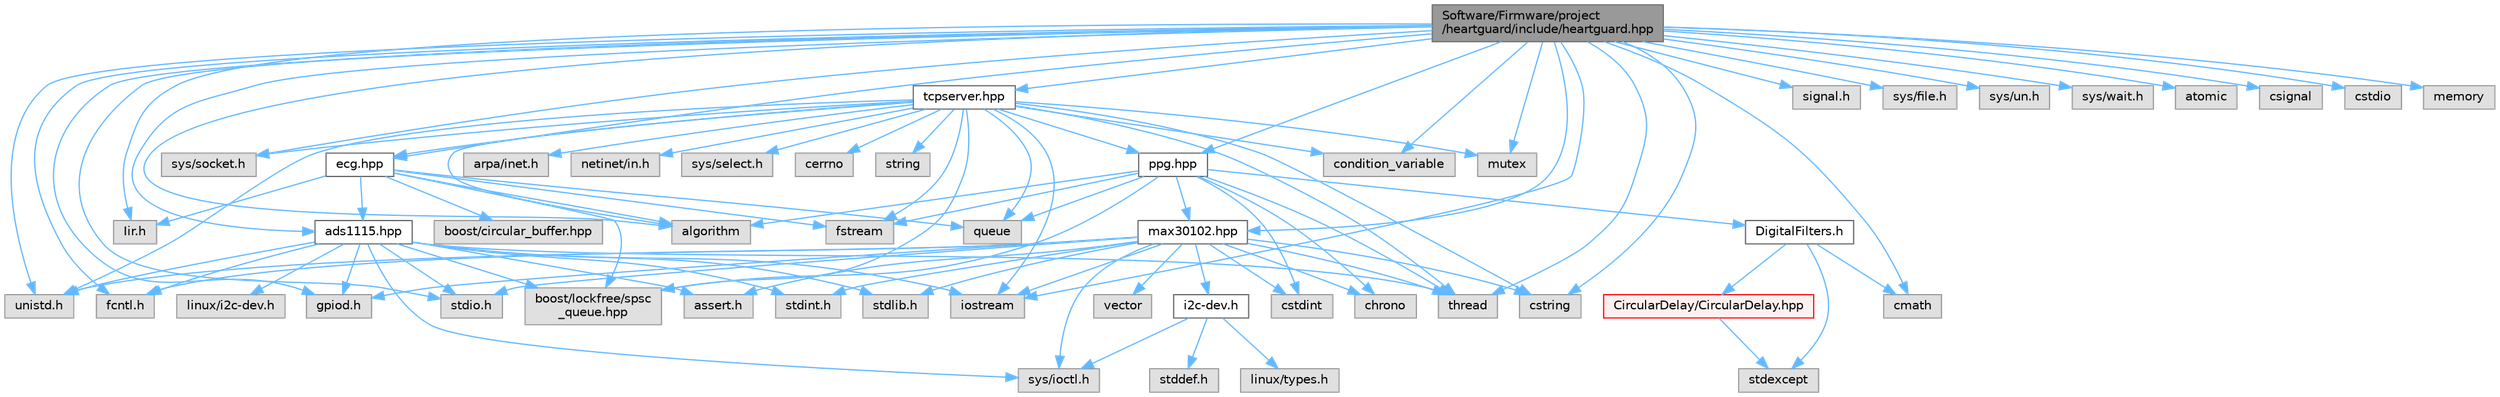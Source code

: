 digraph "Software/Firmware/project/heartguard/include/heartguard.hpp"
{
 // LATEX_PDF_SIZE
  bgcolor="transparent";
  edge [fontname=Helvetica,fontsize=10,labelfontname=Helvetica,labelfontsize=10];
  node [fontname=Helvetica,fontsize=10,shape=box,height=0.2,width=0.4];
  Node1 [id="Node000001",label="Software/Firmware/project\l/heartguard/include/heartguard.hpp",height=0.2,width=0.4,color="gray40", fillcolor="grey60", style="filled", fontcolor="black",tooltip=" "];
  Node1 -> Node2 [id="edge95_Node000001_Node000002",color="steelblue1",style="solid",tooltip=" "];
  Node2 [id="Node000002",label="fcntl.h",height=0.2,width=0.4,color="grey60", fillcolor="#E0E0E0", style="filled",tooltip=" "];
  Node1 -> Node3 [id="edge96_Node000001_Node000003",color="steelblue1",style="solid",tooltip=" "];
  Node3 [id="Node000003",label="gpiod.h",height=0.2,width=0.4,color="grey60", fillcolor="#E0E0E0", style="filled",tooltip=" "];
  Node1 -> Node4 [id="edge97_Node000001_Node000004",color="steelblue1",style="solid",tooltip=" "];
  Node4 [id="Node000004",label="signal.h",height=0.2,width=0.4,color="grey60", fillcolor="#E0E0E0", style="filled",tooltip=" "];
  Node1 -> Node5 [id="edge98_Node000001_Node000005",color="steelblue1",style="solid",tooltip=" "];
  Node5 [id="Node000005",label="stdio.h",height=0.2,width=0.4,color="grey60", fillcolor="#E0E0E0", style="filled",tooltip=" "];
  Node1 -> Node6 [id="edge99_Node000001_Node000006",color="steelblue1",style="solid",tooltip=" "];
  Node6 [id="Node000006",label="sys/file.h",height=0.2,width=0.4,color="grey60", fillcolor="#E0E0E0", style="filled",tooltip=" "];
  Node1 -> Node7 [id="edge100_Node000001_Node000007",color="steelblue1",style="solid",tooltip=" "];
  Node7 [id="Node000007",label="sys/socket.h",height=0.2,width=0.4,color="grey60", fillcolor="#E0E0E0", style="filled",tooltip=" "];
  Node1 -> Node8 [id="edge101_Node000001_Node000008",color="steelblue1",style="solid",tooltip=" "];
  Node8 [id="Node000008",label="sys/un.h",height=0.2,width=0.4,color="grey60", fillcolor="#E0E0E0", style="filled",tooltip=" "];
  Node1 -> Node9 [id="edge102_Node000001_Node000009",color="steelblue1",style="solid",tooltip=" "];
  Node9 [id="Node000009",label="sys/wait.h",height=0.2,width=0.4,color="grey60", fillcolor="#E0E0E0", style="filled",tooltip=" "];
  Node1 -> Node10 [id="edge103_Node000001_Node000010",color="steelblue1",style="solid",tooltip=" "];
  Node10 [id="Node000010",label="unistd.h",height=0.2,width=0.4,color="grey60", fillcolor="#E0E0E0", style="filled",tooltip=" "];
  Node1 -> Node11 [id="edge104_Node000001_Node000011",color="steelblue1",style="solid",tooltip=" "];
  Node11 [id="Node000011",label="algorithm",height=0.2,width=0.4,color="grey60", fillcolor="#E0E0E0", style="filled",tooltip=" "];
  Node1 -> Node12 [id="edge105_Node000001_Node000012",color="steelblue1",style="solid",tooltip=" "];
  Node12 [id="Node000012",label="atomic",height=0.2,width=0.4,color="grey60", fillcolor="#E0E0E0", style="filled",tooltip=" "];
  Node1 -> Node13 [id="edge106_Node000001_Node000013",color="steelblue1",style="solid",tooltip=" "];
  Node13 [id="Node000013",label="cmath",height=0.2,width=0.4,color="grey60", fillcolor="#E0E0E0", style="filled",tooltip=" "];
  Node1 -> Node14 [id="edge107_Node000001_Node000014",color="steelblue1",style="solid",tooltip=" "];
  Node14 [id="Node000014",label="condition_variable",height=0.2,width=0.4,color="grey60", fillcolor="#E0E0E0", style="filled",tooltip=" "];
  Node1 -> Node15 [id="edge108_Node000001_Node000015",color="steelblue1",style="solid",tooltip=" "];
  Node15 [id="Node000015",label="csignal",height=0.2,width=0.4,color="grey60", fillcolor="#E0E0E0", style="filled",tooltip=" "];
  Node1 -> Node16 [id="edge109_Node000001_Node000016",color="steelblue1",style="solid",tooltip=" "];
  Node16 [id="Node000016",label="cstdio",height=0.2,width=0.4,color="grey60", fillcolor="#E0E0E0", style="filled",tooltip=" "];
  Node1 -> Node17 [id="edge110_Node000001_Node000017",color="steelblue1",style="solid",tooltip=" "];
  Node17 [id="Node000017",label="cstring",height=0.2,width=0.4,color="grey60", fillcolor="#E0E0E0", style="filled",tooltip=" "];
  Node1 -> Node18 [id="edge111_Node000001_Node000018",color="steelblue1",style="solid",tooltip=" "];
  Node18 [id="Node000018",label="iostream",height=0.2,width=0.4,color="grey60", fillcolor="#E0E0E0", style="filled",tooltip=" "];
  Node1 -> Node19 [id="edge112_Node000001_Node000019",color="steelblue1",style="solid",tooltip=" "];
  Node19 [id="Node000019",label="memory",height=0.2,width=0.4,color="grey60", fillcolor="#E0E0E0", style="filled",tooltip=" "];
  Node1 -> Node20 [id="edge113_Node000001_Node000020",color="steelblue1",style="solid",tooltip=" "];
  Node20 [id="Node000020",label="mutex",height=0.2,width=0.4,color="grey60", fillcolor="#E0E0E0", style="filled",tooltip=" "];
  Node1 -> Node21 [id="edge114_Node000001_Node000021",color="steelblue1",style="solid",tooltip=" "];
  Node21 [id="Node000021",label="thread",height=0.2,width=0.4,color="grey60", fillcolor="#E0E0E0", style="filled",tooltip=" "];
  Node1 -> Node22 [id="edge115_Node000001_Node000022",color="steelblue1",style="solid",tooltip=" "];
  Node22 [id="Node000022",label="Iir.h",height=0.2,width=0.4,color="grey60", fillcolor="#E0E0E0", style="filled",tooltip=" "];
  Node1 -> Node23 [id="edge116_Node000001_Node000023",color="steelblue1",style="solid",tooltip=" "];
  Node23 [id="Node000023",label="ads1115.hpp",height=0.2,width=0.4,color="grey40", fillcolor="white", style="filled",URL="$ads1115_8hpp.html",tooltip=" "];
  Node23 -> Node24 [id="edge117_Node000023_Node000024",color="steelblue1",style="solid",tooltip=" "];
  Node24 [id="Node000024",label="assert.h",height=0.2,width=0.4,color="grey60", fillcolor="#E0E0E0", style="filled",tooltip=" "];
  Node23 -> Node2 [id="edge118_Node000023_Node000002",color="steelblue1",style="solid",tooltip=" "];
  Node23 -> Node3 [id="edge119_Node000023_Node000003",color="steelblue1",style="solid",tooltip=" "];
  Node23 -> Node25 [id="edge120_Node000023_Node000025",color="steelblue1",style="solid",tooltip=" "];
  Node25 [id="Node000025",label="linux/i2c-dev.h",height=0.2,width=0.4,color="grey60", fillcolor="#E0E0E0", style="filled",tooltip=" "];
  Node23 -> Node26 [id="edge121_Node000023_Node000026",color="steelblue1",style="solid",tooltip=" "];
  Node26 [id="Node000026",label="stdint.h",height=0.2,width=0.4,color="grey60", fillcolor="#E0E0E0", style="filled",tooltip=" "];
  Node23 -> Node5 [id="edge122_Node000023_Node000005",color="steelblue1",style="solid",tooltip=" "];
  Node23 -> Node27 [id="edge123_Node000023_Node000027",color="steelblue1",style="solid",tooltip=" "];
  Node27 [id="Node000027",label="stdlib.h",height=0.2,width=0.4,color="grey60", fillcolor="#E0E0E0", style="filled",tooltip=" "];
  Node23 -> Node28 [id="edge124_Node000023_Node000028",color="steelblue1",style="solid",tooltip=" "];
  Node28 [id="Node000028",label="sys/ioctl.h",height=0.2,width=0.4,color="grey60", fillcolor="#E0E0E0", style="filled",tooltip=" "];
  Node23 -> Node10 [id="edge125_Node000023_Node000010",color="steelblue1",style="solid",tooltip=" "];
  Node23 -> Node29 [id="edge126_Node000023_Node000029",color="steelblue1",style="solid",tooltip=" "];
  Node29 [id="Node000029",label="boost/lockfree/spsc\l_queue.hpp",height=0.2,width=0.4,color="grey60", fillcolor="#E0E0E0", style="filled",tooltip=" "];
  Node23 -> Node18 [id="edge127_Node000023_Node000018",color="steelblue1",style="solid",tooltip=" "];
  Node23 -> Node21 [id="edge128_Node000023_Node000021",color="steelblue1",style="solid",tooltip=" "];
  Node1 -> Node30 [id="edge129_Node000001_Node000030",color="steelblue1",style="solid",tooltip=" "];
  Node30 [id="Node000030",label="ecg.hpp",height=0.2,width=0.4,color="grey40", fillcolor="white", style="filled",URL="$ecg_8hpp.html",tooltip=" "];
  Node30 -> Node11 [id="edge130_Node000030_Node000011",color="steelblue1",style="solid",tooltip=" "];
  Node30 -> Node31 [id="edge131_Node000030_Node000031",color="steelblue1",style="solid",tooltip=" "];
  Node31 [id="Node000031",label="boost/circular_buffer.hpp",height=0.2,width=0.4,color="grey60", fillcolor="#E0E0E0", style="filled",tooltip=" "];
  Node30 -> Node29 [id="edge132_Node000030_Node000029",color="steelblue1",style="solid",tooltip=" "];
  Node30 -> Node32 [id="edge133_Node000030_Node000032",color="steelblue1",style="solid",tooltip=" "];
  Node32 [id="Node000032",label="fstream",height=0.2,width=0.4,color="grey60", fillcolor="#E0E0E0", style="filled",tooltip=" "];
  Node30 -> Node33 [id="edge134_Node000030_Node000033",color="steelblue1",style="solid",tooltip=" "];
  Node33 [id="Node000033",label="queue",height=0.2,width=0.4,color="grey60", fillcolor="#E0E0E0", style="filled",tooltip=" "];
  Node30 -> Node22 [id="edge135_Node000030_Node000022",color="steelblue1",style="solid",tooltip=" "];
  Node30 -> Node23 [id="edge136_Node000030_Node000023",color="steelblue1",style="solid",tooltip=" "];
  Node1 -> Node34 [id="edge137_Node000001_Node000034",color="steelblue1",style="solid",tooltip=" "];
  Node34 [id="Node000034",label="max30102.hpp",height=0.2,width=0.4,color="grey40", fillcolor="white", style="filled",URL="$max30102_8hpp.html",tooltip=" "];
  Node34 -> Node24 [id="edge138_Node000034_Node000024",color="steelblue1",style="solid",tooltip=" "];
  Node34 -> Node2 [id="edge139_Node000034_Node000002",color="steelblue1",style="solid",tooltip=" "];
  Node34 -> Node3 [id="edge140_Node000034_Node000003",color="steelblue1",style="solid",tooltip=" "];
  Node34 -> Node26 [id="edge141_Node000034_Node000026",color="steelblue1",style="solid",tooltip=" "];
  Node34 -> Node5 [id="edge142_Node000034_Node000005",color="steelblue1",style="solid",tooltip=" "];
  Node34 -> Node27 [id="edge143_Node000034_Node000027",color="steelblue1",style="solid",tooltip=" "];
  Node34 -> Node28 [id="edge144_Node000034_Node000028",color="steelblue1",style="solid",tooltip=" "];
  Node34 -> Node10 [id="edge145_Node000034_Node000010",color="steelblue1",style="solid",tooltip=" "];
  Node34 -> Node35 [id="edge146_Node000034_Node000035",color="steelblue1",style="solid",tooltip=" "];
  Node35 [id="Node000035",label="chrono",height=0.2,width=0.4,color="grey60", fillcolor="#E0E0E0", style="filled",tooltip=" "];
  Node34 -> Node36 [id="edge147_Node000034_Node000036",color="steelblue1",style="solid",tooltip=" "];
  Node36 [id="Node000036",label="cstdint",height=0.2,width=0.4,color="grey60", fillcolor="#E0E0E0", style="filled",tooltip=" "];
  Node34 -> Node17 [id="edge148_Node000034_Node000017",color="steelblue1",style="solid",tooltip=" "];
  Node34 -> Node18 [id="edge149_Node000034_Node000018",color="steelblue1",style="solid",tooltip=" "];
  Node34 -> Node21 [id="edge150_Node000034_Node000021",color="steelblue1",style="solid",tooltip=" "];
  Node34 -> Node37 [id="edge151_Node000034_Node000037",color="steelblue1",style="solid",tooltip=" "];
  Node37 [id="Node000037",label="vector",height=0.2,width=0.4,color="grey60", fillcolor="#E0E0E0", style="filled",tooltip=" "];
  Node34 -> Node38 [id="edge152_Node000034_Node000038",color="steelblue1",style="solid",tooltip=" "];
  Node38 [id="Node000038",label="i2c-dev.h",height=0.2,width=0.4,color="grey40", fillcolor="white", style="filled",URL="$i2c-dev_8h.html",tooltip=" "];
  Node38 -> Node39 [id="edge153_Node000038_Node000039",color="steelblue1",style="solid",tooltip=" "];
  Node39 [id="Node000039",label="linux/types.h",height=0.2,width=0.4,color="grey60", fillcolor="#E0E0E0", style="filled",tooltip=" "];
  Node38 -> Node40 [id="edge154_Node000038_Node000040",color="steelblue1",style="solid",tooltip=" "];
  Node40 [id="Node000040",label="stddef.h",height=0.2,width=0.4,color="grey60", fillcolor="#E0E0E0", style="filled",tooltip=" "];
  Node38 -> Node28 [id="edge155_Node000038_Node000028",color="steelblue1",style="solid",tooltip=" "];
  Node1 -> Node41 [id="edge156_Node000001_Node000041",color="steelblue1",style="solid",tooltip=" "];
  Node41 [id="Node000041",label="ppg.hpp",height=0.2,width=0.4,color="grey40", fillcolor="white", style="filled",URL="$ppg_8hpp.html",tooltip=" "];
  Node41 -> Node11 [id="edge157_Node000041_Node000011",color="steelblue1",style="solid",tooltip=" "];
  Node41 -> Node29 [id="edge158_Node000041_Node000029",color="steelblue1",style="solid",tooltip=" "];
  Node41 -> Node35 [id="edge159_Node000041_Node000035",color="steelblue1",style="solid",tooltip=" "];
  Node41 -> Node36 [id="edge160_Node000041_Node000036",color="steelblue1",style="solid",tooltip=" "];
  Node41 -> Node32 [id="edge161_Node000041_Node000032",color="steelblue1",style="solid",tooltip=" "];
  Node41 -> Node33 [id="edge162_Node000041_Node000033",color="steelblue1",style="solid",tooltip=" "];
  Node41 -> Node21 [id="edge163_Node000041_Node000021",color="steelblue1",style="solid",tooltip=" "];
  Node41 -> Node42 [id="edge164_Node000041_Node000042",color="steelblue1",style="solid",tooltip=" "];
  Node42 [id="Node000042",label="DigitalFilters.h",height=0.2,width=0.4,color="grey40", fillcolor="white", style="filled",URL="$DigitalFilters_8h.html",tooltip=" "];
  Node42 -> Node13 [id="edge165_Node000042_Node000013",color="steelblue1",style="solid",tooltip=" "];
  Node42 -> Node43 [id="edge166_Node000042_Node000043",color="steelblue1",style="solid",tooltip=" "];
  Node43 [id="Node000043",label="stdexcept",height=0.2,width=0.4,color="grey60", fillcolor="#E0E0E0", style="filled",tooltip=" "];
  Node42 -> Node44 [id="edge167_Node000042_Node000044",color="steelblue1",style="solid",tooltip=" "];
  Node44 [id="Node000044",label="CircularDelay/CircularDelay.hpp",height=0.2,width=0.4,color="red", fillcolor="#FFF0F0", style="filled",URL="$CircularDelay_8hpp.html",tooltip=" "];
  Node44 -> Node43 [id="edge168_Node000044_Node000043",color="steelblue1",style="solid",tooltip=" "];
  Node41 -> Node34 [id="edge169_Node000041_Node000034",color="steelblue1",style="solid",tooltip=" "];
  Node1 -> Node46 [id="edge170_Node000001_Node000046",color="steelblue1",style="solid",tooltip=" "];
  Node46 [id="Node000046",label="tcpserver.hpp",height=0.2,width=0.4,color="grey40", fillcolor="white", style="filled",URL="$tcpserver_8hpp.html",tooltip=" "];
  Node46 -> Node47 [id="edge171_Node000046_Node000047",color="steelblue1",style="solid",tooltip=" "];
  Node47 [id="Node000047",label="arpa/inet.h",height=0.2,width=0.4,color="grey60", fillcolor="#E0E0E0", style="filled",tooltip=" "];
  Node46 -> Node48 [id="edge172_Node000046_Node000048",color="steelblue1",style="solid",tooltip=" "];
  Node48 [id="Node000048",label="netinet/in.h",height=0.2,width=0.4,color="grey60", fillcolor="#E0E0E0", style="filled",tooltip=" "];
  Node46 -> Node49 [id="edge173_Node000046_Node000049",color="steelblue1",style="solid",tooltip=" "];
  Node49 [id="Node000049",label="sys/select.h",height=0.2,width=0.4,color="grey60", fillcolor="#E0E0E0", style="filled",tooltip=" "];
  Node46 -> Node7 [id="edge174_Node000046_Node000007",color="steelblue1",style="solid",tooltip=" "];
  Node46 -> Node10 [id="edge175_Node000046_Node000010",color="steelblue1",style="solid",tooltip=" "];
  Node46 -> Node11 [id="edge176_Node000046_Node000011",color="steelblue1",style="solid",tooltip=" "];
  Node46 -> Node29 [id="edge177_Node000046_Node000029",color="steelblue1",style="solid",tooltip=" "];
  Node46 -> Node50 [id="edge178_Node000046_Node000050",color="steelblue1",style="solid",tooltip=" "];
  Node50 [id="Node000050",label="cerrno",height=0.2,width=0.4,color="grey60", fillcolor="#E0E0E0", style="filled",tooltip=" "];
  Node46 -> Node14 [id="edge179_Node000046_Node000014",color="steelblue1",style="solid",tooltip=" "];
  Node46 -> Node17 [id="edge180_Node000046_Node000017",color="steelblue1",style="solid",tooltip=" "];
  Node46 -> Node32 [id="edge181_Node000046_Node000032",color="steelblue1",style="solid",tooltip=" "];
  Node46 -> Node18 [id="edge182_Node000046_Node000018",color="steelblue1",style="solid",tooltip=" "];
  Node46 -> Node20 [id="edge183_Node000046_Node000020",color="steelblue1",style="solid",tooltip=" "];
  Node46 -> Node33 [id="edge184_Node000046_Node000033",color="steelblue1",style="solid",tooltip=" "];
  Node46 -> Node51 [id="edge185_Node000046_Node000051",color="steelblue1",style="solid",tooltip=" "];
  Node51 [id="Node000051",label="string",height=0.2,width=0.4,color="grey60", fillcolor="#E0E0E0", style="filled",tooltip=" "];
  Node46 -> Node21 [id="edge186_Node000046_Node000021",color="steelblue1",style="solid",tooltip=" "];
  Node46 -> Node30 [id="edge187_Node000046_Node000030",color="steelblue1",style="solid",tooltip=" "];
  Node46 -> Node41 [id="edge188_Node000046_Node000041",color="steelblue1",style="solid",tooltip=" "];
}
